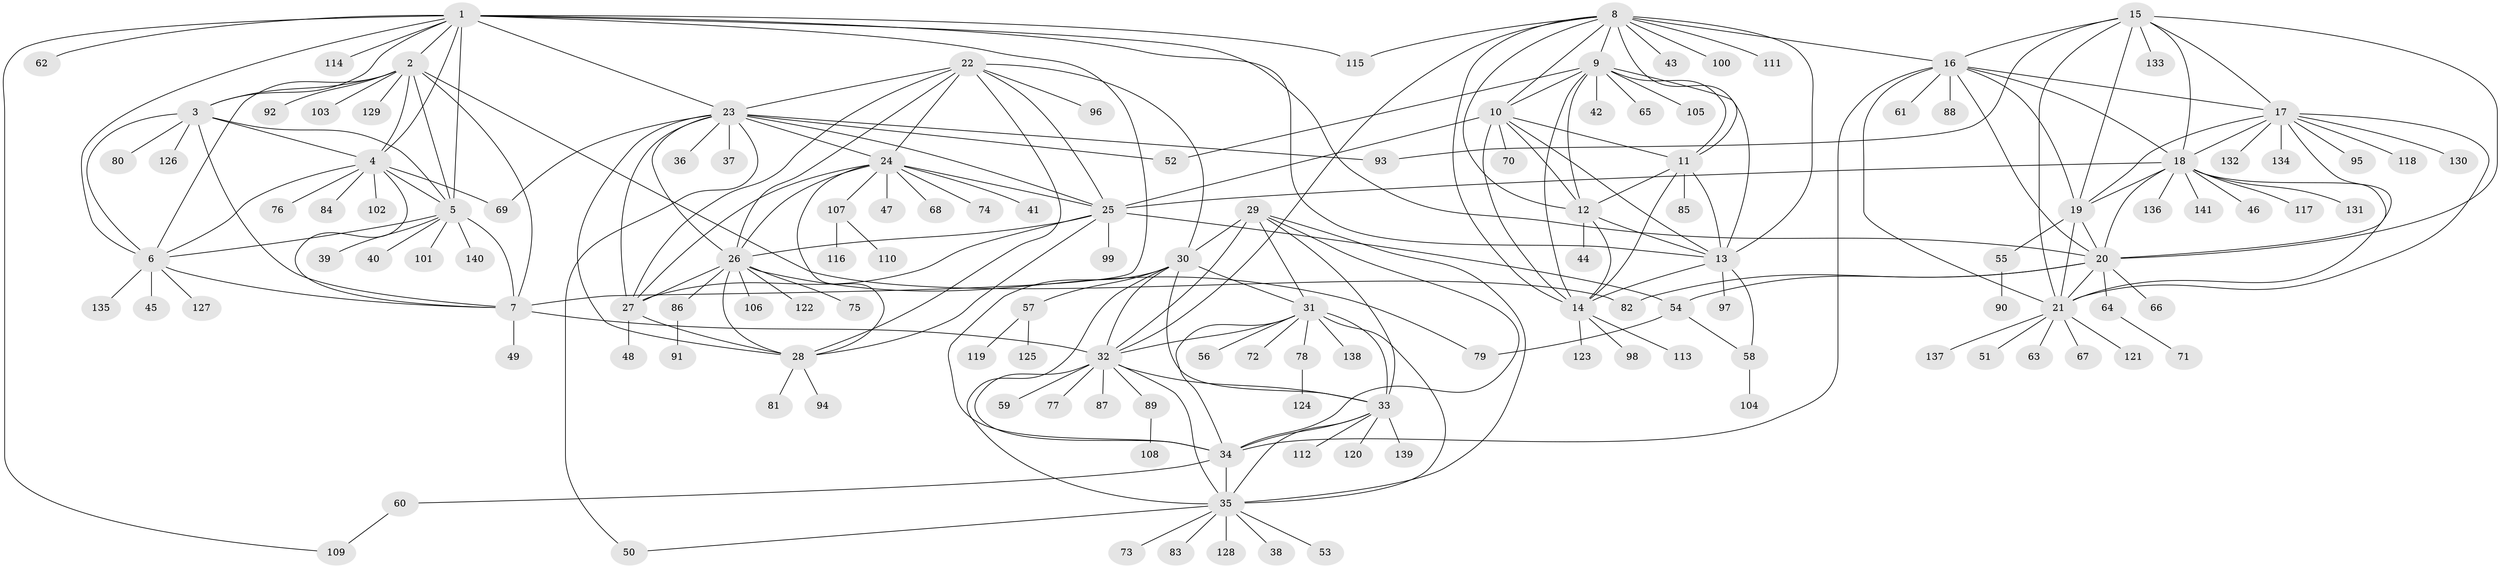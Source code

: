// coarse degree distribution, {11: 0.023809523809523808, 7: 0.023809523809523808, 3: 0.07142857142857142, 5: 0.047619047619047616, 10: 0.047619047619047616, 6: 0.023809523809523808, 4: 0.023809523809523808, 15: 0.023809523809523808, 1: 0.6666666666666666, 2: 0.047619047619047616}
// Generated by graph-tools (version 1.1) at 2025/19/03/04/25 18:19:57]
// undirected, 141 vertices, 231 edges
graph export_dot {
graph [start="1"]
  node [color=gray90,style=filled];
  1;
  2;
  3;
  4;
  5;
  6;
  7;
  8;
  9;
  10;
  11;
  12;
  13;
  14;
  15;
  16;
  17;
  18;
  19;
  20;
  21;
  22;
  23;
  24;
  25;
  26;
  27;
  28;
  29;
  30;
  31;
  32;
  33;
  34;
  35;
  36;
  37;
  38;
  39;
  40;
  41;
  42;
  43;
  44;
  45;
  46;
  47;
  48;
  49;
  50;
  51;
  52;
  53;
  54;
  55;
  56;
  57;
  58;
  59;
  60;
  61;
  62;
  63;
  64;
  65;
  66;
  67;
  68;
  69;
  70;
  71;
  72;
  73;
  74;
  75;
  76;
  77;
  78;
  79;
  80;
  81;
  82;
  83;
  84;
  85;
  86;
  87;
  88;
  89;
  90;
  91;
  92;
  93;
  94;
  95;
  96;
  97;
  98;
  99;
  100;
  101;
  102;
  103;
  104;
  105;
  106;
  107;
  108;
  109;
  110;
  111;
  112;
  113;
  114;
  115;
  116;
  117;
  118;
  119;
  120;
  121;
  122;
  123;
  124;
  125;
  126;
  127;
  128;
  129;
  130;
  131;
  132;
  133;
  134;
  135;
  136;
  137;
  138;
  139;
  140;
  141;
  1 -- 2;
  1 -- 3;
  1 -- 4;
  1 -- 5;
  1 -- 6;
  1 -- 7;
  1 -- 13;
  1 -- 20;
  1 -- 23;
  1 -- 62;
  1 -- 109;
  1 -- 114;
  1 -- 115;
  2 -- 3;
  2 -- 4;
  2 -- 5;
  2 -- 6;
  2 -- 7;
  2 -- 82;
  2 -- 92;
  2 -- 103;
  2 -- 129;
  3 -- 4;
  3 -- 5;
  3 -- 6;
  3 -- 7;
  3 -- 80;
  3 -- 126;
  4 -- 5;
  4 -- 6;
  4 -- 7;
  4 -- 69;
  4 -- 76;
  4 -- 84;
  4 -- 102;
  5 -- 6;
  5 -- 7;
  5 -- 39;
  5 -- 40;
  5 -- 101;
  5 -- 140;
  6 -- 7;
  6 -- 45;
  6 -- 127;
  6 -- 135;
  7 -- 32;
  7 -- 49;
  8 -- 9;
  8 -- 10;
  8 -- 11;
  8 -- 12;
  8 -- 13;
  8 -- 14;
  8 -- 16;
  8 -- 32;
  8 -- 43;
  8 -- 100;
  8 -- 111;
  8 -- 115;
  9 -- 10;
  9 -- 11;
  9 -- 12;
  9 -- 13;
  9 -- 14;
  9 -- 42;
  9 -- 52;
  9 -- 65;
  9 -- 105;
  10 -- 11;
  10 -- 12;
  10 -- 13;
  10 -- 14;
  10 -- 25;
  10 -- 70;
  11 -- 12;
  11 -- 13;
  11 -- 14;
  11 -- 85;
  12 -- 13;
  12 -- 14;
  12 -- 44;
  13 -- 14;
  13 -- 58;
  13 -- 97;
  14 -- 98;
  14 -- 113;
  14 -- 123;
  15 -- 16;
  15 -- 17;
  15 -- 18;
  15 -- 19;
  15 -- 20;
  15 -- 21;
  15 -- 93;
  15 -- 133;
  16 -- 17;
  16 -- 18;
  16 -- 19;
  16 -- 20;
  16 -- 21;
  16 -- 34;
  16 -- 61;
  16 -- 88;
  17 -- 18;
  17 -- 19;
  17 -- 20;
  17 -- 21;
  17 -- 95;
  17 -- 118;
  17 -- 130;
  17 -- 132;
  17 -- 134;
  18 -- 19;
  18 -- 20;
  18 -- 21;
  18 -- 25;
  18 -- 46;
  18 -- 117;
  18 -- 131;
  18 -- 136;
  18 -- 141;
  19 -- 20;
  19 -- 21;
  19 -- 55;
  20 -- 21;
  20 -- 54;
  20 -- 64;
  20 -- 66;
  20 -- 82;
  21 -- 51;
  21 -- 63;
  21 -- 67;
  21 -- 121;
  21 -- 137;
  22 -- 23;
  22 -- 24;
  22 -- 25;
  22 -- 26;
  22 -- 27;
  22 -- 28;
  22 -- 30;
  22 -- 96;
  23 -- 24;
  23 -- 25;
  23 -- 26;
  23 -- 27;
  23 -- 28;
  23 -- 36;
  23 -- 37;
  23 -- 50;
  23 -- 52;
  23 -- 69;
  23 -- 93;
  24 -- 25;
  24 -- 26;
  24 -- 27;
  24 -- 28;
  24 -- 41;
  24 -- 47;
  24 -- 68;
  24 -- 74;
  24 -- 107;
  25 -- 26;
  25 -- 27;
  25 -- 28;
  25 -- 54;
  25 -- 99;
  26 -- 27;
  26 -- 28;
  26 -- 75;
  26 -- 79;
  26 -- 86;
  26 -- 106;
  26 -- 122;
  27 -- 28;
  27 -- 48;
  28 -- 81;
  28 -- 94;
  29 -- 30;
  29 -- 31;
  29 -- 32;
  29 -- 33;
  29 -- 34;
  29 -- 35;
  30 -- 31;
  30 -- 32;
  30 -- 33;
  30 -- 34;
  30 -- 35;
  30 -- 57;
  31 -- 32;
  31 -- 33;
  31 -- 34;
  31 -- 35;
  31 -- 56;
  31 -- 72;
  31 -- 78;
  31 -- 138;
  32 -- 33;
  32 -- 34;
  32 -- 35;
  32 -- 59;
  32 -- 77;
  32 -- 87;
  32 -- 89;
  33 -- 34;
  33 -- 35;
  33 -- 112;
  33 -- 120;
  33 -- 139;
  34 -- 35;
  34 -- 60;
  35 -- 38;
  35 -- 50;
  35 -- 53;
  35 -- 73;
  35 -- 83;
  35 -- 128;
  54 -- 58;
  54 -- 79;
  55 -- 90;
  57 -- 119;
  57 -- 125;
  58 -- 104;
  60 -- 109;
  64 -- 71;
  78 -- 124;
  86 -- 91;
  89 -- 108;
  107 -- 110;
  107 -- 116;
}
